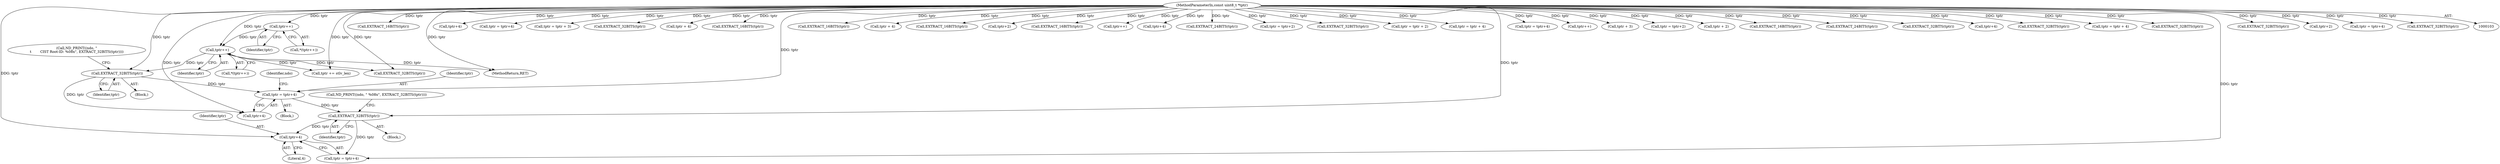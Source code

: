 digraph "0_tcpdump_b20e1639dbac84b3fcb393858521c13ad47a9d70@pointer" {
"1000187" [label="(Call,tptr+4)"];
"1000183" [label="(Call,EXTRACT_32BITS(tptr))"];
"1000173" [label="(Call,tptr = tptr+4)"];
"1000171" [label="(Call,EXTRACT_32BITS(tptr))"];
"1000128" [label="(Call,tptr++)"];
"1000123" [label="(Call,tptr++)"];
"1000105" [label="(MethodParameterIn,const uint8_t *tptr)"];
"1000185" [label="(Call,tptr = tptr+4)"];
"1000105" [label="(MethodParameterIn,const uint8_t *tptr)"];
"1000181" [label="(Block,)"];
"1000230" [label="(Call,EXTRACT_16BITS(tptr))"];
"1000178" [label="(Call,ND_PRINT((ndo, \" %08x\", EXTRACT_32BITS(tptr))))"];
"1000124" [label="(Identifier,tptr)"];
"1000184" [label="(Identifier,tptr)"];
"1000171" [label="(Call,EXTRACT_32BITS(tptr))"];
"1000490" [label="(MethodReturn,RET)"];
"1000370" [label="(Call,tptr+4)"];
"1000129" [label="(Identifier,tptr)"];
"1000197" [label="(Call,tptr = tptr+4)"];
"1000127" [label="(Call,*(tptr++))"];
"1000337" [label="(Call,tptr = tptr + 3)"];
"1000159" [label="(Block,)"];
"1000443" [label="(Call,EXTRACT_32BITS(tptr))"];
"1000453" [label="(Call,tptr + 4)"];
"1000188" [label="(Identifier,tptr)"];
"1000392" [label="(Call,EXTRACT_16BITS(tptr))"];
"1000469" [label="(Call,tptr += stlv_len)"];
"1000183" [label="(Call,EXTRACT_32BITS(tptr))"];
"1000207" [label="(Call,EXTRACT_16BITS(tptr))"];
"1000318" [label="(Call,tptr + 4)"];
"1000378" [label="(Call,EXTRACT_16BITS(tptr))"];
"1000180" [label="(Identifier,ndo)"];
"1000401" [label="(Call,tptr+2)"];
"1000187" [label="(Call,tptr+4)"];
"1000169" [label="(Block,)"];
"1000396" [label="(Call,EXTRACT_16BITS(tptr))"];
"1000258" [label="(Call,tptr++)"];
"1000199" [label="(Call,tptr+4)"];
"1000329" [label="(Call,EXTRACT_24BITS(tptr))"];
"1000172" [label="(Identifier,tptr)"];
"1000166" [label="(Call,ND_PRINT((ndo, \"\n\t        CIST Root-ID: %08x\", EXTRACT_32BITS(tptr))))"];
"1000380" [label="(Call,tptr = tptr+2)"];
"1000436" [label="(Call,EXTRACT_32BITS(tptr))"];
"1000209" [label="(Call,tptr = tptr + 2)"];
"1000451" [label="(Call,tptr = tptr + 4)"];
"1000366" [label="(Call,EXTRACT_32BITS(tptr))"];
"1000123" [label="(Call,tptr++)"];
"1000122" [label="(Call,*(tptr++))"];
"1000243" [label="(Call,tptr = tptr+4)"];
"1000307" [label="(Call,tptr++)"];
"1000339" [label="(Call,tptr + 3)"];
"1000174" [label="(Identifier,tptr)"];
"1000399" [label="(Call,tptr = tptr+2)"];
"1000211" [label="(Call,tptr + 2)"];
"1000220" [label="(Call,EXTRACT_16BITS(tptr))"];
"1000334" [label="(Call,EXTRACT_24BITS(tptr))"];
"1000240" [label="(Call,EXTRACT_32BITS(tptr))"];
"1000245" [label="(Call,tptr+4)"];
"1000314" [label="(Call,EXTRACT_32BITS(tptr))"];
"1000173" [label="(Call,tptr = tptr+4)"];
"1000316" [label="(Call,tptr = tptr + 4)"];
"1000195" [label="(Call,EXTRACT_32BITS(tptr))"];
"1000175" [label="(Call,tptr+4)"];
"1000189" [label="(Literal,4)"];
"1000430" [label="(Call,EXTRACT_32BITS(tptr))"];
"1000382" [label="(Call,tptr+2)"];
"1000368" [label="(Call,tptr = tptr+4)"];
"1000128" [label="(Call,tptr++)"];
"1000448" [label="(Call,EXTRACT_32BITS(tptr))"];
"1000187" -> "1000185"  [label="AST: "];
"1000187" -> "1000189"  [label="CFG: "];
"1000188" -> "1000187"  [label="AST: "];
"1000189" -> "1000187"  [label="AST: "];
"1000185" -> "1000187"  [label="CFG: "];
"1000183" -> "1000187"  [label="DDG: tptr"];
"1000105" -> "1000187"  [label="DDG: tptr"];
"1000183" -> "1000181"  [label="AST: "];
"1000183" -> "1000184"  [label="CFG: "];
"1000184" -> "1000183"  [label="AST: "];
"1000178" -> "1000183"  [label="CFG: "];
"1000173" -> "1000183"  [label="DDG: tptr"];
"1000105" -> "1000183"  [label="DDG: tptr"];
"1000183" -> "1000185"  [label="DDG: tptr"];
"1000173" -> "1000159"  [label="AST: "];
"1000173" -> "1000175"  [label="CFG: "];
"1000174" -> "1000173"  [label="AST: "];
"1000175" -> "1000173"  [label="AST: "];
"1000180" -> "1000173"  [label="CFG: "];
"1000171" -> "1000173"  [label="DDG: tptr"];
"1000105" -> "1000173"  [label="DDG: tptr"];
"1000171" -> "1000169"  [label="AST: "];
"1000171" -> "1000172"  [label="CFG: "];
"1000172" -> "1000171"  [label="AST: "];
"1000166" -> "1000171"  [label="CFG: "];
"1000128" -> "1000171"  [label="DDG: tptr"];
"1000105" -> "1000171"  [label="DDG: tptr"];
"1000171" -> "1000175"  [label="DDG: tptr"];
"1000128" -> "1000127"  [label="AST: "];
"1000128" -> "1000129"  [label="CFG: "];
"1000129" -> "1000128"  [label="AST: "];
"1000127" -> "1000128"  [label="CFG: "];
"1000128" -> "1000490"  [label="DDG: tptr"];
"1000123" -> "1000128"  [label="DDG: tptr"];
"1000105" -> "1000128"  [label="DDG: tptr"];
"1000128" -> "1000366"  [label="DDG: tptr"];
"1000128" -> "1000469"  [label="DDG: tptr"];
"1000123" -> "1000122"  [label="AST: "];
"1000123" -> "1000124"  [label="CFG: "];
"1000124" -> "1000123"  [label="AST: "];
"1000122" -> "1000123"  [label="CFG: "];
"1000105" -> "1000123"  [label="DDG: tptr"];
"1000105" -> "1000103"  [label="AST: "];
"1000105" -> "1000490"  [label="DDG: tptr"];
"1000105" -> "1000175"  [label="DDG: tptr"];
"1000105" -> "1000185"  [label="DDG: tptr"];
"1000105" -> "1000195"  [label="DDG: tptr"];
"1000105" -> "1000197"  [label="DDG: tptr"];
"1000105" -> "1000199"  [label="DDG: tptr"];
"1000105" -> "1000207"  [label="DDG: tptr"];
"1000105" -> "1000209"  [label="DDG: tptr"];
"1000105" -> "1000211"  [label="DDG: tptr"];
"1000105" -> "1000220"  [label="DDG: tptr"];
"1000105" -> "1000230"  [label="DDG: tptr"];
"1000105" -> "1000240"  [label="DDG: tptr"];
"1000105" -> "1000243"  [label="DDG: tptr"];
"1000105" -> "1000245"  [label="DDG: tptr"];
"1000105" -> "1000258"  [label="DDG: tptr"];
"1000105" -> "1000307"  [label="DDG: tptr"];
"1000105" -> "1000314"  [label="DDG: tptr"];
"1000105" -> "1000316"  [label="DDG: tptr"];
"1000105" -> "1000318"  [label="DDG: tptr"];
"1000105" -> "1000329"  [label="DDG: tptr"];
"1000105" -> "1000334"  [label="DDG: tptr"];
"1000105" -> "1000337"  [label="DDG: tptr"];
"1000105" -> "1000339"  [label="DDG: tptr"];
"1000105" -> "1000366"  [label="DDG: tptr"];
"1000105" -> "1000368"  [label="DDG: tptr"];
"1000105" -> "1000370"  [label="DDG: tptr"];
"1000105" -> "1000378"  [label="DDG: tptr"];
"1000105" -> "1000380"  [label="DDG: tptr"];
"1000105" -> "1000382"  [label="DDG: tptr"];
"1000105" -> "1000392"  [label="DDG: tptr"];
"1000105" -> "1000396"  [label="DDG: tptr"];
"1000105" -> "1000399"  [label="DDG: tptr"];
"1000105" -> "1000401"  [label="DDG: tptr"];
"1000105" -> "1000430"  [label="DDG: tptr"];
"1000105" -> "1000436"  [label="DDG: tptr"];
"1000105" -> "1000443"  [label="DDG: tptr"];
"1000105" -> "1000448"  [label="DDG: tptr"];
"1000105" -> "1000451"  [label="DDG: tptr"];
"1000105" -> "1000453"  [label="DDG: tptr"];
"1000105" -> "1000469"  [label="DDG: tptr"];
}

